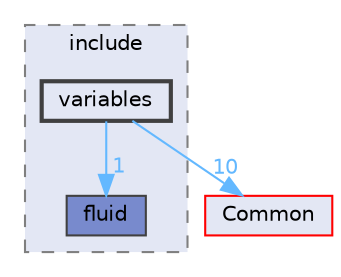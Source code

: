 digraph "SU2_CFD/include/variables"
{
 // LATEX_PDF_SIZE
  bgcolor="transparent";
  edge [fontname=Helvetica,fontsize=10,labelfontname=Helvetica,labelfontsize=10];
  node [fontname=Helvetica,fontsize=10,shape=box,height=0.2,width=0.4];
  compound=true
  subgraph clusterdir_3b735dd5547717c34264cbbbba892a8a {
    graph [ bgcolor="#e3e7f4", pencolor="grey50", label="include", fontname=Helvetica,fontsize=10 style="filled,dashed", URL="dir_3b735dd5547717c34264cbbbba892a8a.html",tooltip=""]
  dir_331ac33b42628dcdd8084e0a2b79c025 [label="fluid", fillcolor="#788acd", color="grey25", style="filled", URL="dir_331ac33b42628dcdd8084e0a2b79c025.html",tooltip=""];
  dir_cd97905733ce0fa50fa6753859500eaa [label="variables", fillcolor="#e3e7f4", color="grey25", style="filled,bold", URL="dir_cd97905733ce0fa50fa6753859500eaa.html",tooltip=""];
  }
  dir_4ab6b4cc6a7edbff49100e9123df213f [label="Common", fillcolor="#e3e7f4", color="red", style="filled", URL="dir_4ab6b4cc6a7edbff49100e9123df213f.html",tooltip=""];
  dir_cd97905733ce0fa50fa6753859500eaa->dir_331ac33b42628dcdd8084e0a2b79c025 [headlabel="1", labeldistance=1.5 headhref="dir_000100_000037.html" href="dir_000100_000037.html" color="steelblue1" fontcolor="steelblue1"];
  dir_cd97905733ce0fa50fa6753859500eaa->dir_4ab6b4cc6a7edbff49100e9123df213f [headlabel="10", labeldistance=1.5 headhref="dir_000100_000008.html" href="dir_000100_000008.html" color="steelblue1" fontcolor="steelblue1"];
}
